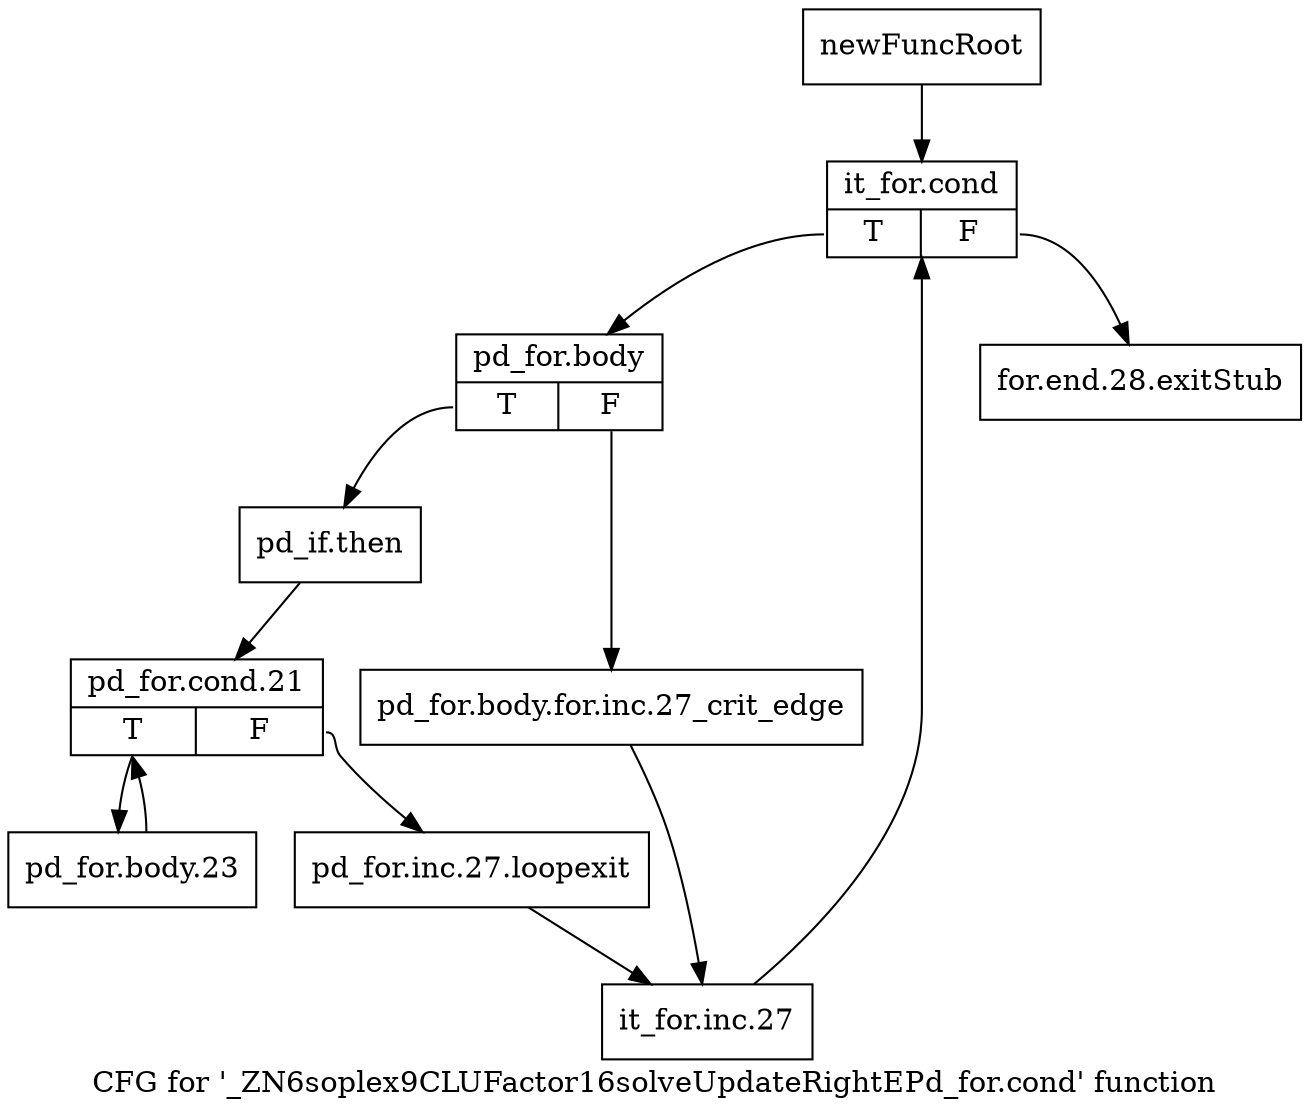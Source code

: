 digraph "CFG for '_ZN6soplex9CLUFactor16solveUpdateRightEPd_for.cond' function" {
	label="CFG for '_ZN6soplex9CLUFactor16solveUpdateRightEPd_for.cond' function";

	Node0x2d168a0 [shape=record,label="{newFuncRoot}"];
	Node0x2d168a0 -> Node0x2d16940;
	Node0x2d168f0 [shape=record,label="{for.end.28.exitStub}"];
	Node0x2d16940 [shape=record,label="{it_for.cond|{<s0>T|<s1>F}}"];
	Node0x2d16940:s0 -> Node0x2d16990;
	Node0x2d16940:s1 -> Node0x2d168f0;
	Node0x2d16990 [shape=record,label="{pd_for.body|{<s0>T|<s1>F}}"];
	Node0x2d16990:s0 -> Node0x2d16a30;
	Node0x2d16990:s1 -> Node0x2d169e0;
	Node0x2d169e0 [shape=record,label="{pd_for.body.for.inc.27_crit_edge}"];
	Node0x2d169e0 -> Node0x2d16b20;
	Node0x2d16a30 [shape=record,label="{pd_if.then}"];
	Node0x2d16a30 -> Node0x2d16a80;
	Node0x2d16a80 [shape=record,label="{pd_for.cond.21|{<s0>T|<s1>F}}"];
	Node0x2d16a80:s0 -> Node0x2d16b70;
	Node0x2d16a80:s1 -> Node0x2d16ad0;
	Node0x2d16ad0 [shape=record,label="{pd_for.inc.27.loopexit}"];
	Node0x2d16ad0 -> Node0x2d16b20;
	Node0x2d16b20 [shape=record,label="{it_for.inc.27}"];
	Node0x2d16b20 -> Node0x2d16940;
	Node0x2d16b70 [shape=record,label="{pd_for.body.23}"];
	Node0x2d16b70 -> Node0x2d16a80;
}

